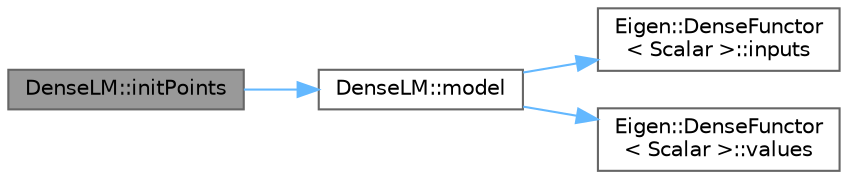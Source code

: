 digraph "DenseLM::initPoints"
{
 // LATEX_PDF_SIZE
  bgcolor="transparent";
  edge [fontname=Helvetica,fontsize=10,labelfontname=Helvetica,labelfontsize=10];
  node [fontname=Helvetica,fontsize=10,shape=box,height=0.2,width=0.4];
  rankdir="LR";
  Node1 [id="Node000001",label="DenseLM::initPoints",height=0.2,width=0.4,color="gray40", fillcolor="grey60", style="filled", fontcolor="black",tooltip=" "];
  Node1 -> Node2 [id="edge4_Node000001_Node000002",color="steelblue1",style="solid",tooltip=" "];
  Node2 [id="Node000002",label="DenseLM::model",height=0.2,width=0.4,color="grey40", fillcolor="white", style="filled",URL="$struct_dense_l_m.html#a89459c16a26db0b6bea4483cdeb9c53f",tooltip=" "];
  Node2 -> Node3 [id="edge5_Node000002_Node000003",color="steelblue1",style="solid",tooltip=" "];
  Node3 [id="Node000003",label="Eigen::DenseFunctor\l\< Scalar \>::inputs",height=0.2,width=0.4,color="grey40", fillcolor="white", style="filled",URL="$struct_eigen_1_1_dense_functor.html#a3c626c07d04c37694defc84b37685c31",tooltip=" "];
  Node2 -> Node4 [id="edge6_Node000002_Node000004",color="steelblue1",style="solid",tooltip=" "];
  Node4 [id="Node000004",label="Eigen::DenseFunctor\l\< Scalar \>::values",height=0.2,width=0.4,color="grey40", fillcolor="white", style="filled",URL="$struct_eigen_1_1_dense_functor.html#aec9ab249752ab792cba7d202295e786d",tooltip=" "];
}
